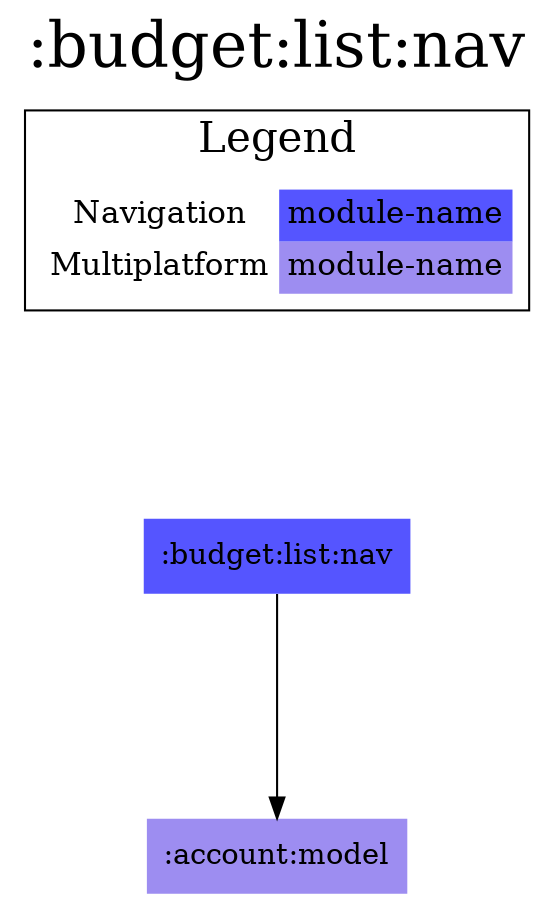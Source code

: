 digraph {
edge ["dir"="forward"]
graph ["dpi"="100","label"=":budget:list:nav","labelloc"="t","fontsize"="30","ranksep"="1.5","rankdir"="TB"]
node ["style"="filled"]
":budget:list:nav" ["fillcolor"="#5555FF","shape"="none"]
":account:model" ["fillcolor"="#9D8DF1","shape"="none"]
{
edge ["dir"="none"]
graph ["rank"="same"]
}
":budget:list:nav" -> ":account:model"
subgraph "cluster_legend" {
edge ["dir"="none"]
graph ["label"="Legend","fontsize"="20"]
"Legend" ["style"="filled","fillcolor"="#FFFFFF","shape"="none","margin"="0","fontsize"="15","label"=<
<TABLE BORDER="0" CELLBORDER="0" CELLSPACING="0" CELLPADDING="4">
<TR><TD>Navigation</TD><TD BGCOLOR="#5555FF">module-name</TD></TR>
<TR><TD>Multiplatform</TD><TD BGCOLOR="#9D8DF1">module-name</TD></TR>
</TABLE>
>]
} -> ":budget:list:nav" ["style"="invis"]
}
